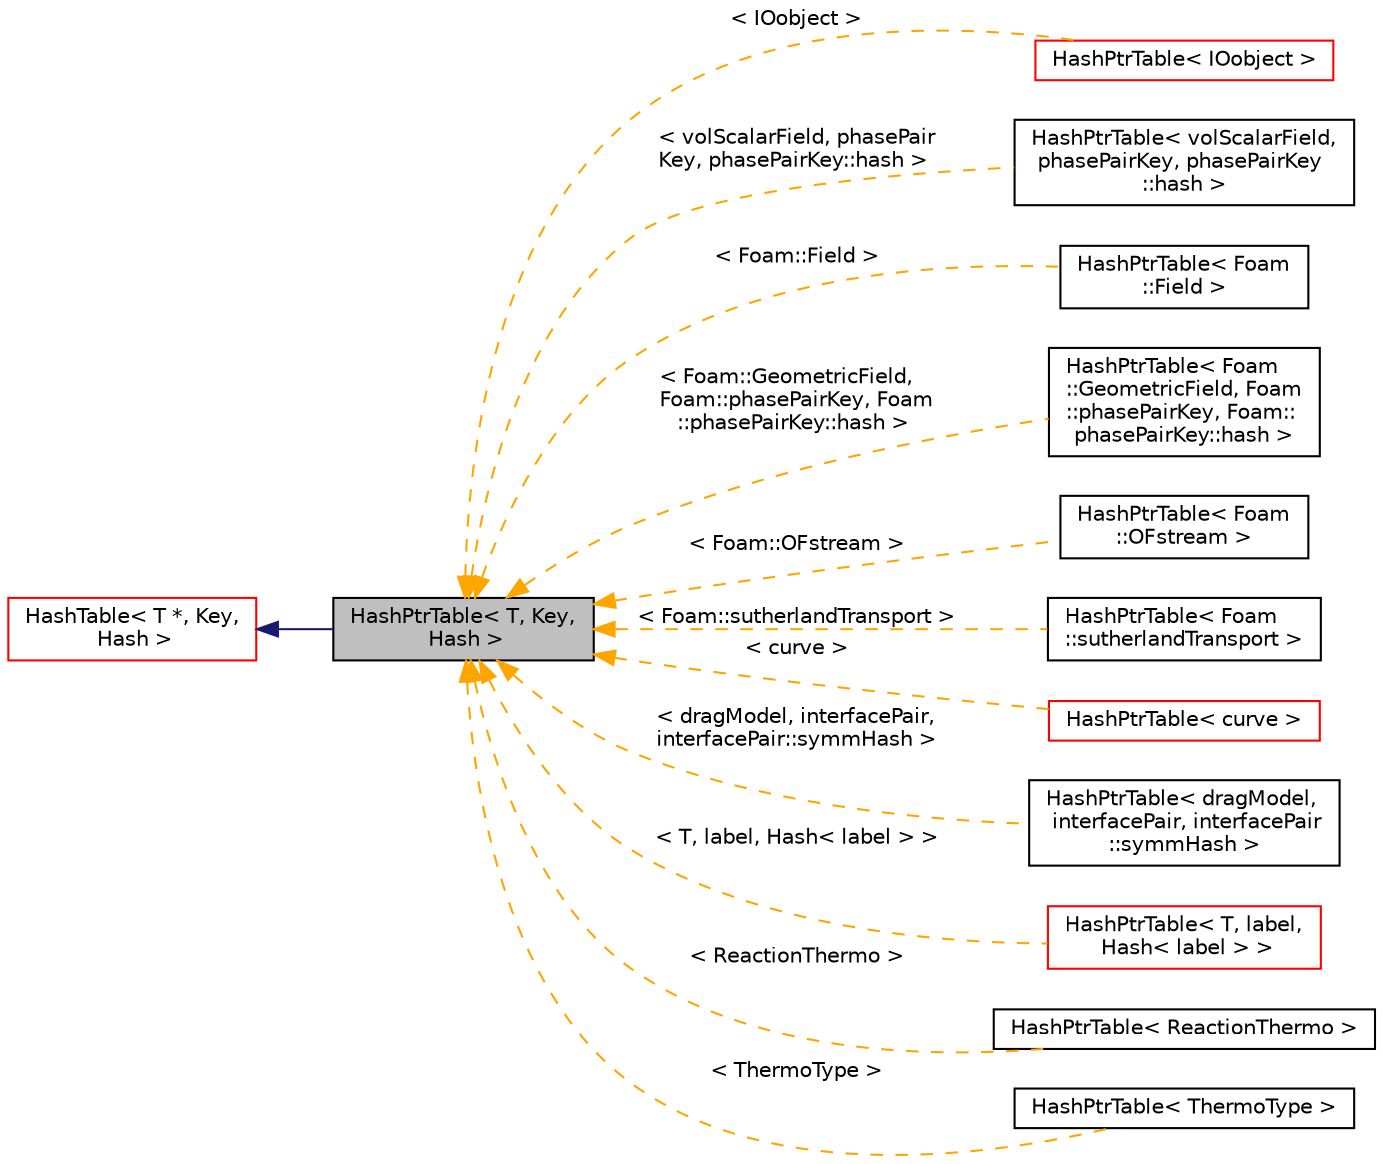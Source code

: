 digraph "HashPtrTable&lt; T, Key, Hash &gt;"
{
  bgcolor="transparent";
  edge [fontname="Helvetica",fontsize="10",labelfontname="Helvetica",labelfontsize="10"];
  node [fontname="Helvetica",fontsize="10",shape=record];
  rankdir="LR";
  Node1 [label="HashPtrTable\< T, Key,\l Hash \>",height=0.2,width=0.4,color="black", fillcolor="grey75", style="filled", fontcolor="black"];
  Node2 -> Node1 [dir="back",color="midnightblue",fontsize="10",style="solid",fontname="Helvetica"];
  Node2 [label="HashTable\< T *, Key,\l Hash \>",height=0.2,width=0.4,color="red",URL="$a00984.html"];
  Node1 -> Node3 [dir="back",color="orange",fontsize="10",style="dashed",label=" \< IOobject \>" ,fontname="Helvetica"];
  Node3 [label="HashPtrTable\< IOobject \>",height=0.2,width=0.4,color="red",URL="$a00981.html"];
  Node1 -> Node4 [dir="back",color="orange",fontsize="10",style="dashed",label=" \< volScalarField, phasePair\lKey, phasePairKey::hash \>" ,fontname="Helvetica"];
  Node4 [label="HashPtrTable\< volScalarField,\l phasePairKey, phasePairKey\l::hash \>",height=0.2,width=0.4,color="black",URL="$a00981.html"];
  Node1 -> Node5 [dir="back",color="orange",fontsize="10",style="dashed",label=" \< Foam::Field \>" ,fontname="Helvetica"];
  Node5 [label="HashPtrTable\< Foam\l::Field \>",height=0.2,width=0.4,color="black",URL="$a00981.html"];
  Node1 -> Node6 [dir="back",color="orange",fontsize="10",style="dashed",label=" \< Foam::GeometricField,\l Foam::phasePairKey, Foam\l::phasePairKey::hash \>" ,fontname="Helvetica"];
  Node6 [label="HashPtrTable\< Foam\l::GeometricField, Foam\l::phasePairKey, Foam::\lphasePairKey::hash \>",height=0.2,width=0.4,color="black",URL="$a00981.html"];
  Node1 -> Node7 [dir="back",color="orange",fontsize="10",style="dashed",label=" \< Foam::OFstream \>" ,fontname="Helvetica"];
  Node7 [label="HashPtrTable\< Foam\l::OFstream \>",height=0.2,width=0.4,color="black",URL="$a00981.html"];
  Node1 -> Node8 [dir="back",color="orange",fontsize="10",style="dashed",label=" \< Foam::sutherlandTransport \>" ,fontname="Helvetica"];
  Node8 [label="HashPtrTable\< Foam\l::sutherlandTransport \>",height=0.2,width=0.4,color="black",URL="$a00981.html"];
  Node1 -> Node9 [dir="back",color="orange",fontsize="10",style="dashed",label=" \< curve \>" ,fontname="Helvetica"];
  Node9 [label="HashPtrTable\< curve \>",height=0.2,width=0.4,color="red",URL="$a00981.html"];
  Node1 -> Node10 [dir="back",color="orange",fontsize="10",style="dashed",label=" \< dragModel, interfacePair,\l interfacePair::symmHash \>" ,fontname="Helvetica"];
  Node10 [label="HashPtrTable\< dragModel,\l interfacePair, interfacePair\l::symmHash \>",height=0.2,width=0.4,color="black",URL="$a00981.html"];
  Node1 -> Node11 [dir="back",color="orange",fontsize="10",style="dashed",label=" \< T, label, Hash\< label \> \>" ,fontname="Helvetica"];
  Node11 [label="HashPtrTable\< T, label,\l Hash\< label \> \>",height=0.2,width=0.4,color="red",URL="$a00981.html"];
  Node1 -> Node12 [dir="back",color="orange",fontsize="10",style="dashed",label=" \< ReactionThermo \>" ,fontname="Helvetica"];
  Node12 [label="HashPtrTable\< ReactionThermo \>",height=0.2,width=0.4,color="black",URL="$a00981.html"];
  Node1 -> Node13 [dir="back",color="orange",fontsize="10",style="dashed",label=" \< ThermoType \>" ,fontname="Helvetica"];
  Node13 [label="HashPtrTable\< ThermoType \>",height=0.2,width=0.4,color="black",URL="$a00981.html"];
}
